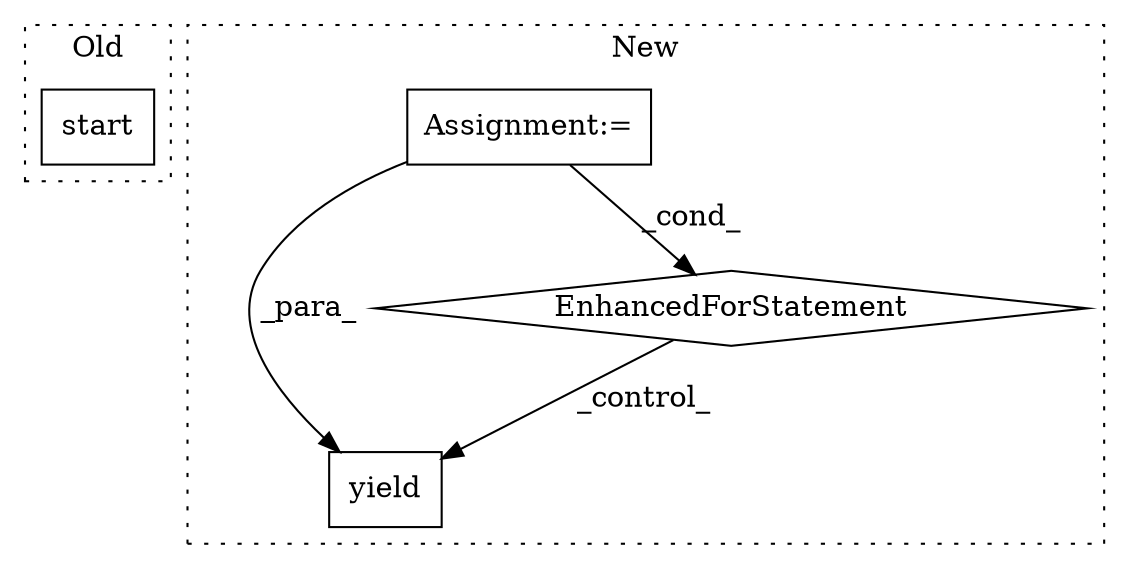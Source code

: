 digraph G {
subgraph cluster0 {
1 [label="start" a="32" s="7160" l="7" shape="box"];
label = "Old";
style="dotted";
}
subgraph cluster1 {
2 [label="yield" a="112" s="7256" l="7" shape="box"];
3 [label="Assignment:=" a="7" s="7100" l="4" shape="box"];
4 [label="EnhancedForStatement" a="70" s="7112,7221" l="57,2" shape="diamond"];
label = "New";
style="dotted";
}
3 -> 4 [label="_cond_"];
3 -> 2 [label="_para_"];
4 -> 2 [label="_control_"];
}